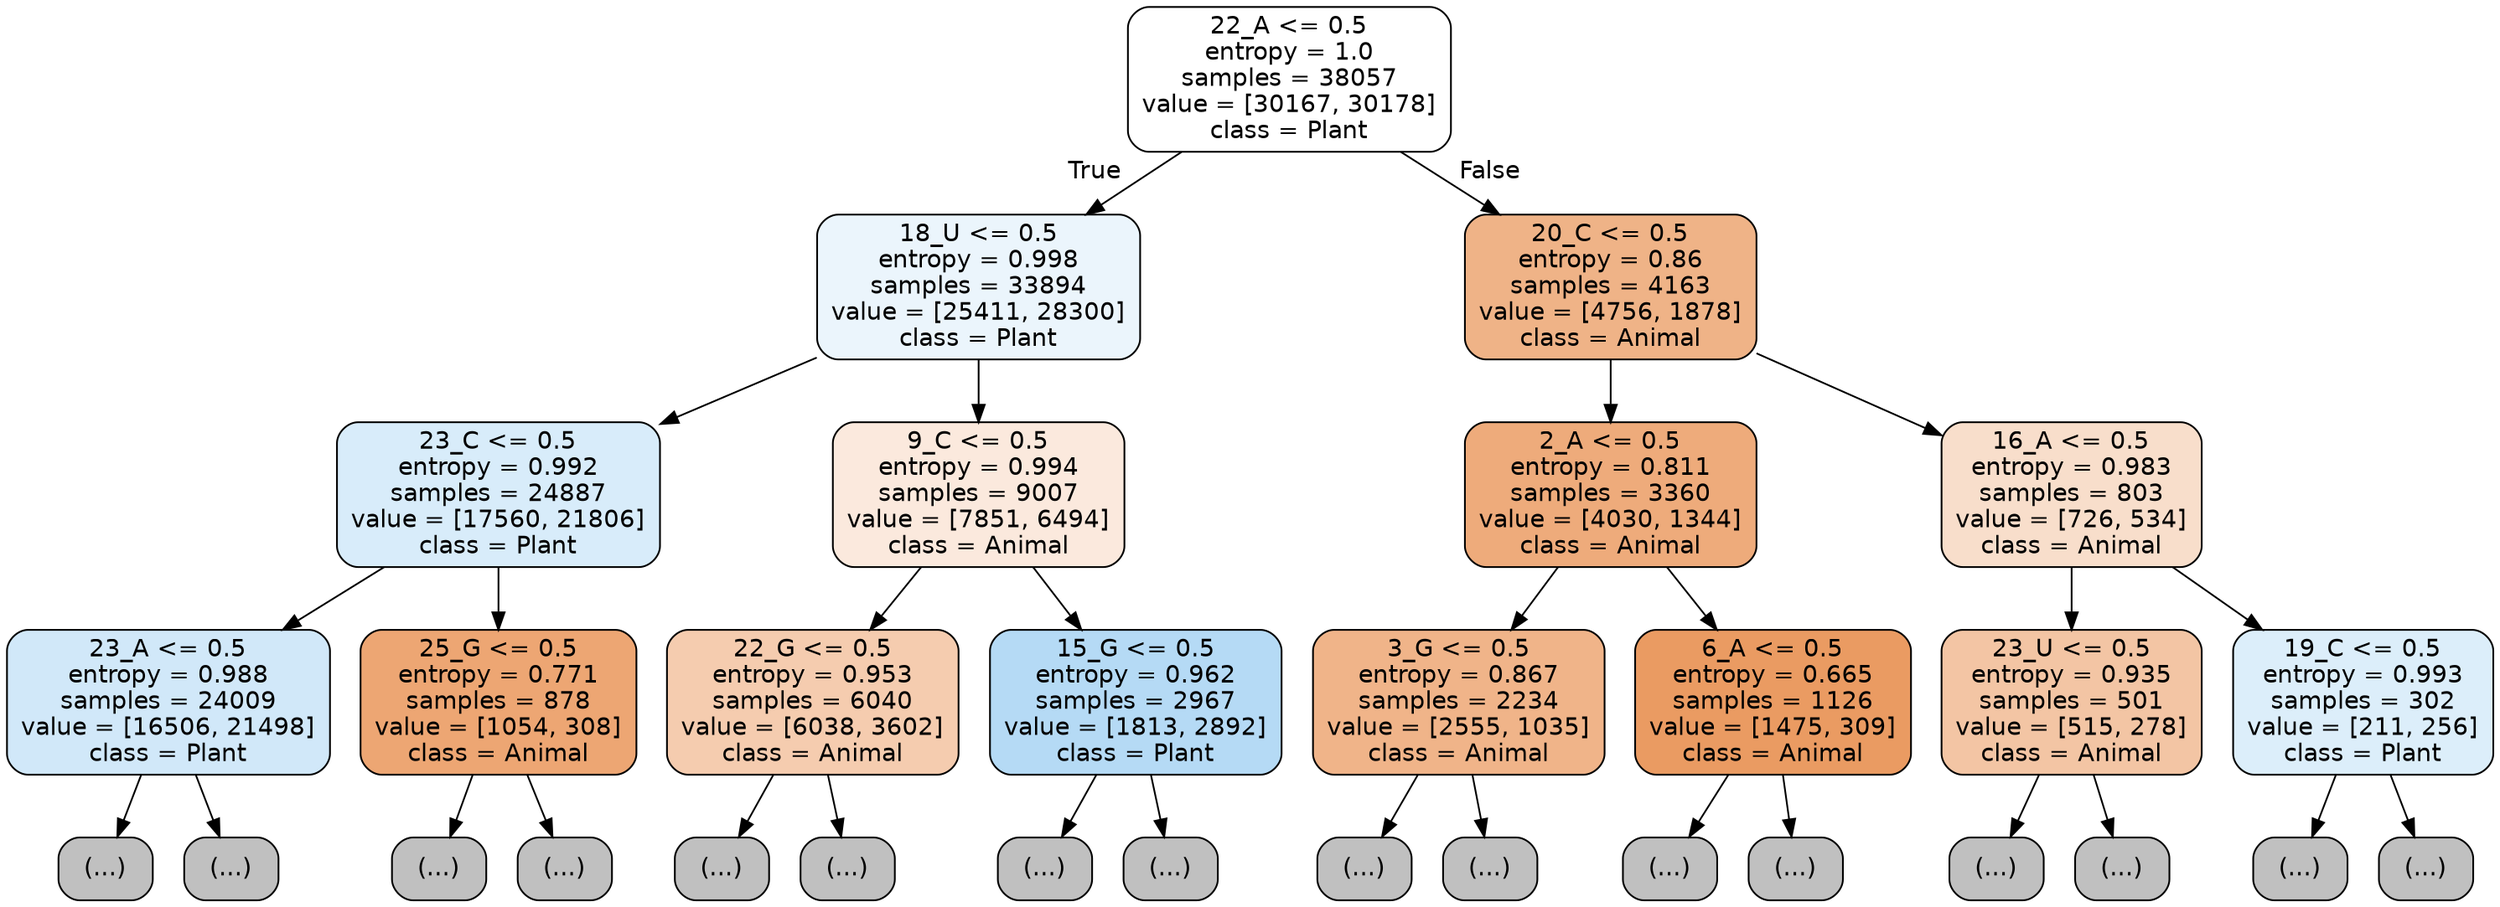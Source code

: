 digraph Tree {
node [shape=box, style="filled, rounded", color="black", fontname="helvetica"] ;
edge [fontname="helvetica"] ;
0 [label="22_A <= 0.5\nentropy = 1.0\nsamples = 38057\nvalue = [30167, 30178]\nclass = Plant", fillcolor="#ffffff"] ;
1 [label="18_U <= 0.5\nentropy = 0.998\nsamples = 33894\nvalue = [25411, 28300]\nclass = Plant", fillcolor="#ebf5fc"] ;
0 -> 1 [labeldistance=2.5, labelangle=45, headlabel="True"] ;
2 [label="23_C <= 0.5\nentropy = 0.992\nsamples = 24887\nvalue = [17560, 21806]\nclass = Plant", fillcolor="#d8ecfa"] ;
1 -> 2 ;
3 [label="23_A <= 0.5\nentropy = 0.988\nsamples = 24009\nvalue = [16506, 21498]\nclass = Plant", fillcolor="#d1e8f9"] ;
2 -> 3 ;
4 [label="(...)", fillcolor="#C0C0C0"] ;
3 -> 4 ;
10241 [label="(...)", fillcolor="#C0C0C0"] ;
3 -> 10241 ;
10646 [label="25_G <= 0.5\nentropy = 0.771\nsamples = 878\nvalue = [1054, 308]\nclass = Animal", fillcolor="#eda673"] ;
2 -> 10646 ;
10647 [label="(...)", fillcolor="#C0C0C0"] ;
10646 -> 10647 ;
10984 [label="(...)", fillcolor="#C0C0C0"] ;
10646 -> 10984 ;
11019 [label="9_C <= 0.5\nentropy = 0.994\nsamples = 9007\nvalue = [7851, 6494]\nclass = Animal", fillcolor="#fbe9dd"] ;
1 -> 11019 ;
11020 [label="22_G <= 0.5\nentropy = 0.953\nsamples = 6040\nvalue = [6038, 3602]\nclass = Animal", fillcolor="#f5ccaf"] ;
11019 -> 11020 ;
11021 [label="(...)", fillcolor="#C0C0C0"] ;
11020 -> 11021 ;
13714 [label="(...)", fillcolor="#C0C0C0"] ;
11020 -> 13714 ;
14093 [label="15_G <= 0.5\nentropy = 0.962\nsamples = 2967\nvalue = [1813, 2892]\nclass = Plant", fillcolor="#b5daf5"] ;
11019 -> 14093 ;
14094 [label="(...)", fillcolor="#C0C0C0"] ;
14093 -> 14094 ;
14771 [label="(...)", fillcolor="#C0C0C0"] ;
14093 -> 14771 ;
15032 [label="20_C <= 0.5\nentropy = 0.86\nsamples = 4163\nvalue = [4756, 1878]\nclass = Animal", fillcolor="#efb387"] ;
0 -> 15032 [labeldistance=2.5, labelangle=-45, headlabel="False"] ;
15033 [label="2_A <= 0.5\nentropy = 0.811\nsamples = 3360\nvalue = [4030, 1344]\nclass = Animal", fillcolor="#eeab7b"] ;
15032 -> 15033 ;
15034 [label="3_G <= 0.5\nentropy = 0.867\nsamples = 2234\nvalue = [2555, 1035]\nclass = Animal", fillcolor="#f0b489"] ;
15033 -> 15034 ;
15035 [label="(...)", fillcolor="#C0C0C0"] ;
15034 -> 15035 ;
15834 [label="(...)", fillcolor="#C0C0C0"] ;
15034 -> 15834 ;
16127 [label="6_A <= 0.5\nentropy = 0.665\nsamples = 1126\nvalue = [1475, 309]\nclass = Animal", fillcolor="#ea9b62"] ;
15033 -> 16127 ;
16128 [label="(...)", fillcolor="#C0C0C0"] ;
16127 -> 16128 ;
16469 [label="(...)", fillcolor="#C0C0C0"] ;
16127 -> 16469 ;
16564 [label="16_A <= 0.5\nentropy = 0.983\nsamples = 803\nvalue = [726, 534]\nclass = Animal", fillcolor="#f8decb"] ;
15032 -> 16564 ;
16565 [label="23_U <= 0.5\nentropy = 0.935\nsamples = 501\nvalue = [515, 278]\nclass = Animal", fillcolor="#f3c5a4"] ;
16564 -> 16565 ;
16566 [label="(...)", fillcolor="#C0C0C0"] ;
16565 -> 16566 ;
16899 [label="(...)", fillcolor="#C0C0C0"] ;
16565 -> 16899 ;
16918 [label="19_C <= 0.5\nentropy = 0.993\nsamples = 302\nvalue = [211, 256]\nclass = Plant", fillcolor="#dceefa"] ;
16564 -> 16918 ;
16919 [label="(...)", fillcolor="#C0C0C0"] ;
16918 -> 16919 ;
16994 [label="(...)", fillcolor="#C0C0C0"] ;
16918 -> 16994 ;
}
